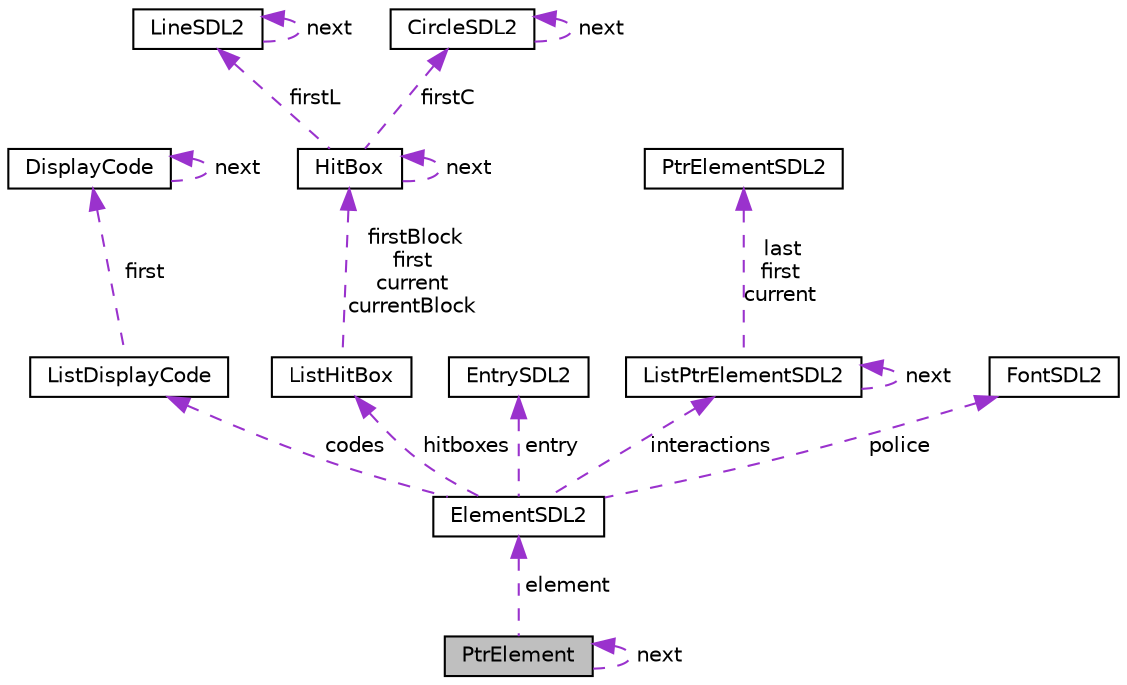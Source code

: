 digraph "PtrElement"
{
  edge [fontname="Helvetica",fontsize="10",labelfontname="Helvetica",labelfontsize="10"];
  node [fontname="Helvetica",fontsize="10",shape=record];
  Node1 [label="PtrElement",height=0.2,width=0.4,color="black", fillcolor="grey75", style="filled", fontcolor="black"];
  Node2 -> Node1 [dir="back",color="darkorchid3",fontsize="10",style="dashed",label=" element" ];
  Node2 [label="ElementSDL2",height=0.2,width=0.4,color="black", fillcolor="white", style="filled",URL="$structElementSDL2.html",tooltip="All the informations of an element. "];
  Node3 -> Node2 [dir="back",color="darkorchid3",fontsize="10",style="dashed",label=" codes" ];
  Node3 [label="ListDisplayCode",height=0.2,width=0.4,color="black", fillcolor="white", style="filled",URL="$structListDisplayCode.html",tooltip="List of display codes. "];
  Node4 -> Node3 [dir="back",color="darkorchid3",fontsize="10",style="dashed",label=" first" ];
  Node4 [label="DisplayCode",height=0.2,width=0.4,color="black", fillcolor="white", style="filled",URL="$structDisplayCode.html",tooltip="Display code containing the plan and a flag to indicate if it is displaied. "];
  Node4 -> Node4 [dir="back",color="darkorchid3",fontsize="10",style="dashed",label=" next" ];
  Node5 -> Node2 [dir="back",color="darkorchid3",fontsize="10",style="dashed",label=" hitboxes" ];
  Node5 [label="ListHitBox",height=0.2,width=0.4,color="black", fillcolor="white", style="filled",URL="$structListHitBox.html",tooltip="Collection of hit boxes. "];
  Node6 -> Node5 [dir="back",color="darkorchid3",fontsize="10",style="dashed",label=" firstBlock\nfirst\ncurrent\ncurrentBlock" ];
  Node6 [label="HitBox",height=0.2,width=0.4,color="black", fillcolor="white", style="filled",URL="$structHitBox.html",tooltip="Represente a hit boxe which is a collection of LineSDL2 (defining a convexe polygon) and CircleSDL2..."];
  Node7 -> Node6 [dir="back",color="darkorchid3",fontsize="10",style="dashed",label=" firstL" ];
  Node7 [label="LineSDL2",height=0.2,width=0.4,color="black", fillcolor="white", style="filled",URL="$structLineSDL2.html",tooltip="Represente a line which delimitate a hittable surface from a none hittable one. "];
  Node7 -> Node7 [dir="back",color="darkorchid3",fontsize="10",style="dashed",label=" next" ];
  Node6 -> Node6 [dir="back",color="darkorchid3",fontsize="10",style="dashed",label=" next" ];
  Node8 -> Node6 [dir="back",color="darkorchid3",fontsize="10",style="dashed",label=" firstC" ];
  Node8 [label="CircleSDL2",height=0.2,width=0.4,color="black", fillcolor="white", style="filled",URL="$structCircleSDL2.html",tooltip="Represente a hittable ellipse. "];
  Node8 -> Node8 [dir="back",color="darkorchid3",fontsize="10",style="dashed",label=" next" ];
  Node9 -> Node2 [dir="back",color="darkorchid3",fontsize="10",style="dashed",label=" entry" ];
  Node9 [label="EntrySDL2",height=0.2,width=0.4,color="black", fillcolor="white", style="filled",URL="$structEntrySDL2.html",tooltip="More informations about entry. "];
  Node10 -> Node2 [dir="back",color="darkorchid3",fontsize="10",style="dashed",label=" interactions" ];
  Node10 [label="ListPtrElementSDL2",height=0.2,width=0.4,color="black", fillcolor="white", style="filled",URL="$structListPtrElementSDL2.html",tooltip="List of PtrElementSDL2. "];
  Node11 -> Node10 [dir="back",color="darkorchid3",fontsize="10",style="dashed",label=" last\nfirst\ncurrent" ];
  Node11 [label="PtrElementSDL2",height=0.2,width=0.4,color="black", fillcolor="white", style="filled",URL="$structPtrElementSDL2.html",tooltip="Structure used to store elements&#39; pointers in a list of element. "];
  Node10 -> Node10 [dir="back",color="darkorchid3",fontsize="10",style="dashed",label=" next" ];
  Node12 -> Node2 [dir="back",color="darkorchid3",fontsize="10",style="dashed",label=" police" ];
  Node12 [label="FontSDL2",height=0.2,width=0.4,color="black", fillcolor="white", style="filled",URL="$structFontSDL2.html",tooltip="Informations about SDL2 font. "];
  Node1 -> Node1 [dir="back",color="darkorchid3",fontsize="10",style="dashed",label=" next" ];
}
